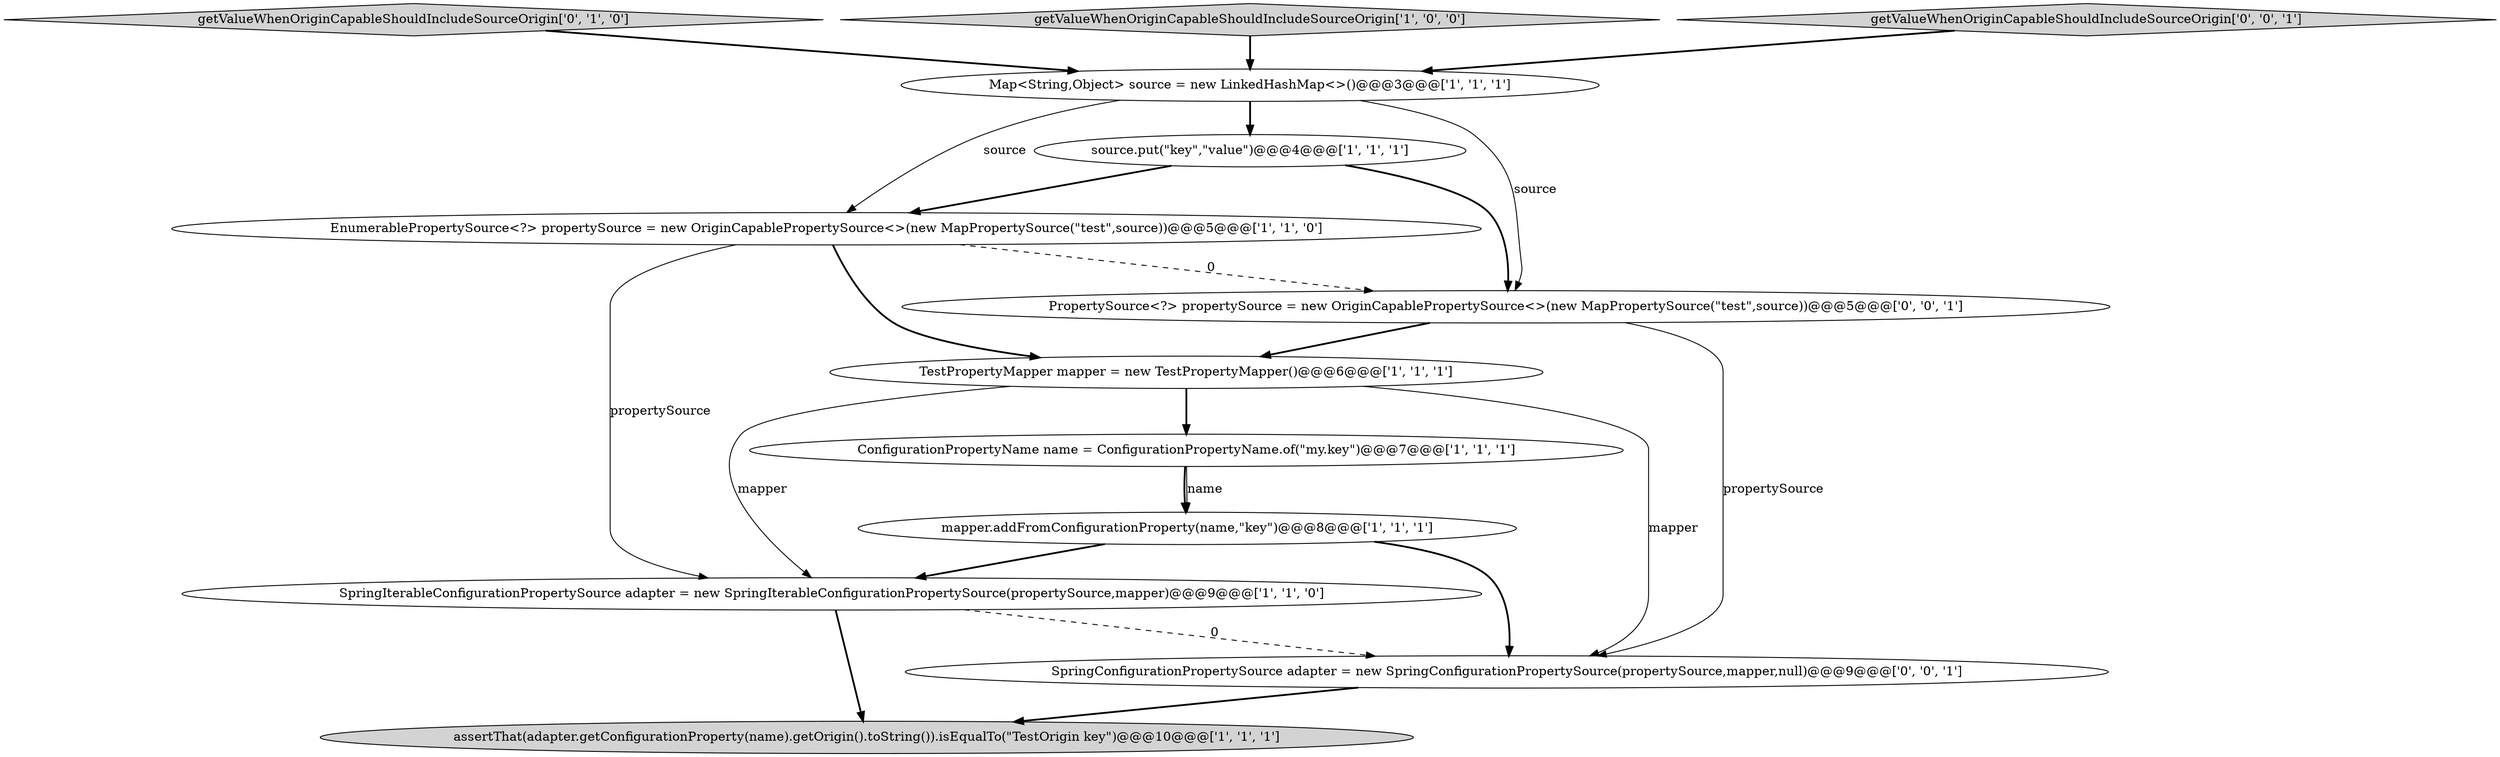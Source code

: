 digraph {
7 [style = filled, label = "EnumerablePropertySource<?> propertySource = new OriginCapablePropertySource<>(new MapPropertySource(\"test\",source))@@@5@@@['1', '1', '0']", fillcolor = white, shape = ellipse image = "AAA0AAABBB1BBB"];
8 [style = filled, label = "mapper.addFromConfigurationProperty(name,\"key\")@@@8@@@['1', '1', '1']", fillcolor = white, shape = ellipse image = "AAA0AAABBB1BBB"];
4 [style = filled, label = "ConfigurationPropertyName name = ConfigurationPropertyName.of(\"my.key\")@@@7@@@['1', '1', '1']", fillcolor = white, shape = ellipse image = "AAA0AAABBB1BBB"];
12 [style = filled, label = "SpringConfigurationPropertySource adapter = new SpringConfigurationPropertySource(propertySource,mapper,null)@@@9@@@['0', '0', '1']", fillcolor = white, shape = ellipse image = "AAA0AAABBB3BBB"];
6 [style = filled, label = "Map<String,Object> source = new LinkedHashMap<>()@@@3@@@['1', '1', '1']", fillcolor = white, shape = ellipse image = "AAA0AAABBB1BBB"];
9 [style = filled, label = "getValueWhenOriginCapableShouldIncludeSourceOrigin['0', '1', '0']", fillcolor = lightgray, shape = diamond image = "AAA0AAABBB2BBB"];
11 [style = filled, label = "PropertySource<?> propertySource = new OriginCapablePropertySource<>(new MapPropertySource(\"test\",source))@@@5@@@['0', '0', '1']", fillcolor = white, shape = ellipse image = "AAA0AAABBB3BBB"];
1 [style = filled, label = "source.put(\"key\",\"value\")@@@4@@@['1', '1', '1']", fillcolor = white, shape = ellipse image = "AAA0AAABBB1BBB"];
2 [style = filled, label = "TestPropertyMapper mapper = new TestPropertyMapper()@@@6@@@['1', '1', '1']", fillcolor = white, shape = ellipse image = "AAA0AAABBB1BBB"];
0 [style = filled, label = "assertThat(adapter.getConfigurationProperty(name).getOrigin().toString()).isEqualTo(\"TestOrigin key\")@@@10@@@['1', '1', '1']", fillcolor = lightgray, shape = ellipse image = "AAA0AAABBB1BBB"];
5 [style = filled, label = "getValueWhenOriginCapableShouldIncludeSourceOrigin['1', '0', '0']", fillcolor = lightgray, shape = diamond image = "AAA0AAABBB1BBB"];
10 [style = filled, label = "getValueWhenOriginCapableShouldIncludeSourceOrigin['0', '0', '1']", fillcolor = lightgray, shape = diamond image = "AAA0AAABBB3BBB"];
3 [style = filled, label = "SpringIterableConfigurationPropertySource adapter = new SpringIterableConfigurationPropertySource(propertySource,mapper)@@@9@@@['1', '1', '0']", fillcolor = white, shape = ellipse image = "AAA0AAABBB1BBB"];
2->3 [style = solid, label="mapper"];
4->8 [style = solid, label="name"];
8->3 [style = bold, label=""];
7->11 [style = dashed, label="0"];
7->3 [style = solid, label="propertySource"];
11->12 [style = solid, label="propertySource"];
2->4 [style = bold, label=""];
1->7 [style = bold, label=""];
12->0 [style = bold, label=""];
10->6 [style = bold, label=""];
6->7 [style = solid, label="source"];
11->2 [style = bold, label=""];
3->0 [style = bold, label=""];
1->11 [style = bold, label=""];
9->6 [style = bold, label=""];
6->1 [style = bold, label=""];
3->12 [style = dashed, label="0"];
5->6 [style = bold, label=""];
7->2 [style = bold, label=""];
4->8 [style = bold, label=""];
2->12 [style = solid, label="mapper"];
6->11 [style = solid, label="source"];
8->12 [style = bold, label=""];
}
